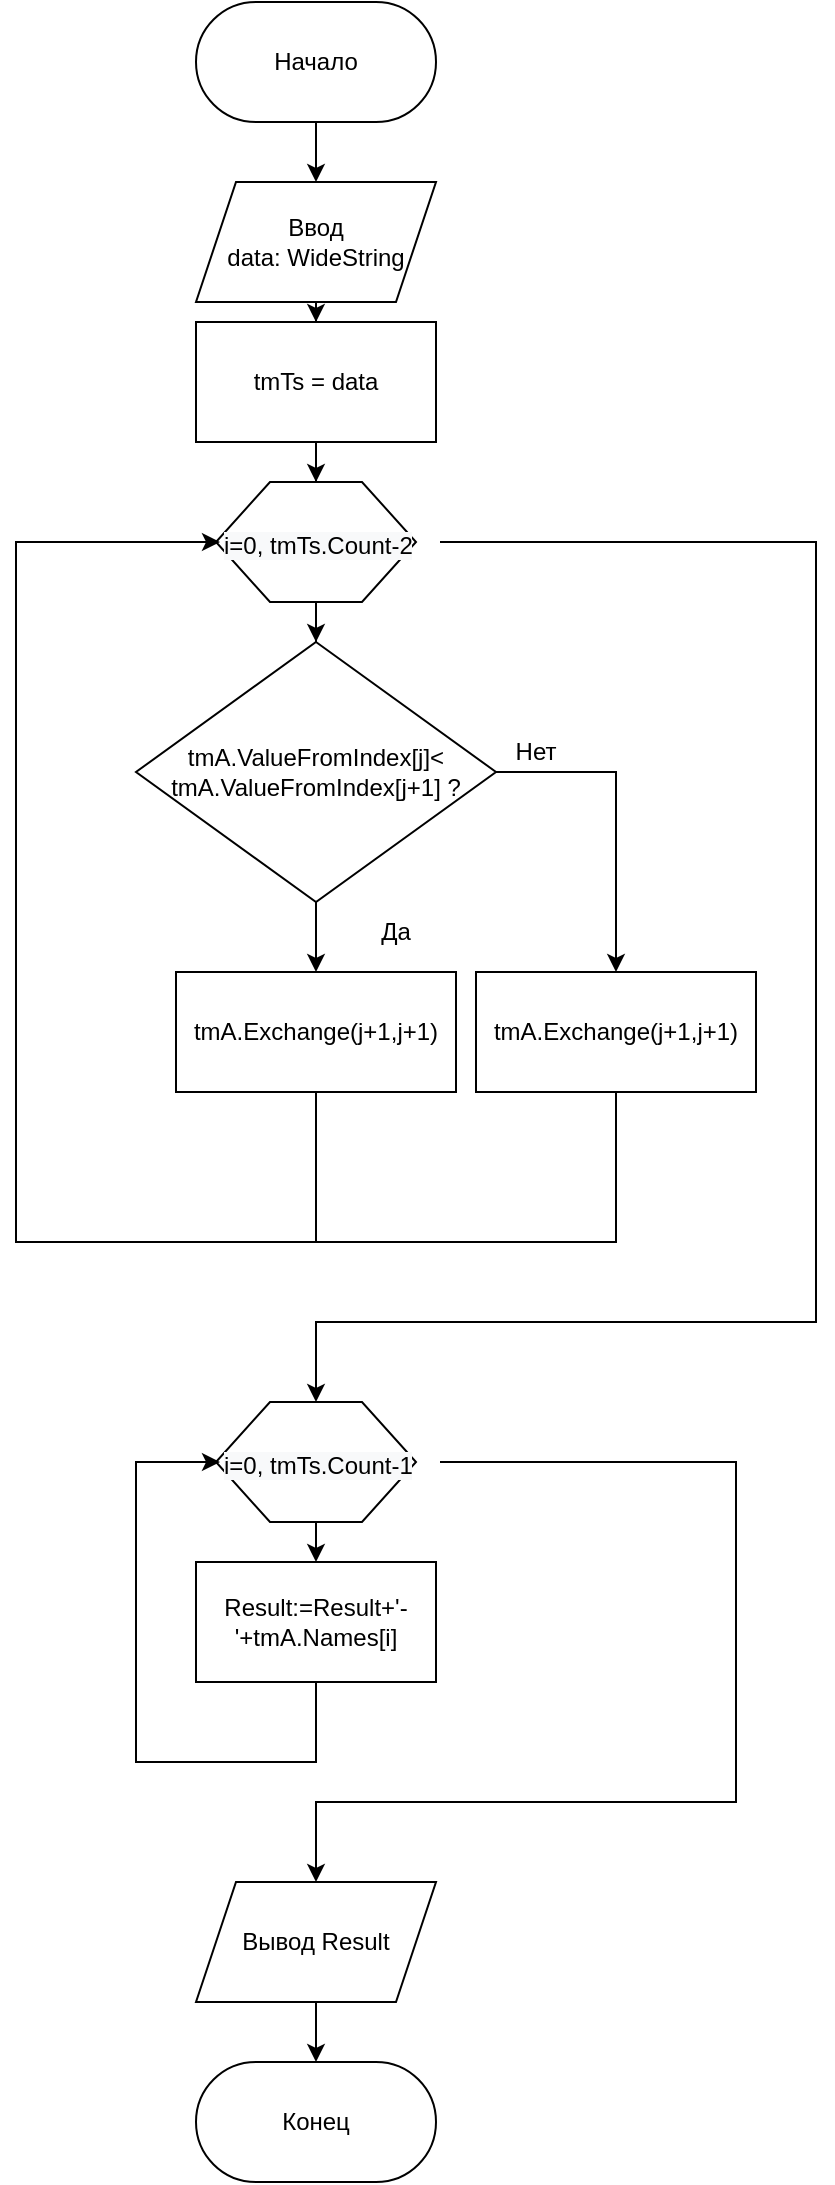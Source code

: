 <mxfile version="18.0.1" type="device"><diagram id="-AdXkmXta9jazJoEzPZL" name="Страница 1"><mxGraphModel dx="1695" dy="1318" grid="1" gridSize="10" guides="1" tooltips="1" connect="1" arrows="1" fold="1" page="1" pageScale="1" pageWidth="827" pageHeight="1169" math="0" shadow="0"><root><mxCell id="0"/><mxCell id="1" parent="0"/><mxCell id="gjS9rASGLTvuJ7XnGoG5-3" value="" style="edgeStyle=orthogonalEdgeStyle;rounded=0;orthogonalLoop=1;jettySize=auto;html=1;" parent="1" source="gjS9rASGLTvuJ7XnGoG5-1" target="gjS9rASGLTvuJ7XnGoG5-2" edge="1"><mxGeometry relative="1" as="geometry"/></mxCell><mxCell id="gjS9rASGLTvuJ7XnGoG5-1" value="Начало" style="rounded=1;whiteSpace=wrap;html=1;arcSize=50;" parent="1" vertex="1"><mxGeometry x="370" y="100" width="120" height="60" as="geometry"/></mxCell><mxCell id="gjS9rASGLTvuJ7XnGoG5-9" value="" style="edgeStyle=orthogonalEdgeStyle;rounded=0;orthogonalLoop=1;jettySize=auto;html=1;" parent="1" source="gjS9rASGLTvuJ7XnGoG5-2" target="gjS9rASGLTvuJ7XnGoG5-7" edge="1"><mxGeometry relative="1" as="geometry"/></mxCell><mxCell id="gjS9rASGLTvuJ7XnGoG5-2" value="Ввод&lt;br&gt;data: WideString" style="shape=parallelogram;perimeter=parallelogramPerimeter;whiteSpace=wrap;html=1;fixedSize=1;" parent="1" vertex="1"><mxGeometry x="370" y="190" width="120" height="60" as="geometry"/></mxCell><mxCell id="gjS9rASGLTvuJ7XnGoG5-13" value="" style="edgeStyle=orthogonalEdgeStyle;rounded=0;orthogonalLoop=1;jettySize=auto;html=1;" parent="1" source="gjS9rASGLTvuJ7XnGoG5-5" target="gjS9rASGLTvuJ7XnGoG5-12" edge="1"><mxGeometry relative="1" as="geometry"/></mxCell><mxCell id="gjS9rASGLTvuJ7XnGoG5-5" value="" style="verticalLabelPosition=bottom;verticalAlign=top;html=1;shape=hexagon;perimeter=hexagonPerimeter2;arcSize=6;size=0.27;" parent="1" vertex="1"><mxGeometry x="380" y="340" width="100" height="60" as="geometry"/></mxCell><mxCell id="gjS9rASGLTvuJ7XnGoG5-10" value="" style="edgeStyle=orthogonalEdgeStyle;rounded=0;orthogonalLoop=1;jettySize=auto;html=1;" parent="1" source="gjS9rASGLTvuJ7XnGoG5-7" target="gjS9rASGLTvuJ7XnGoG5-5" edge="1"><mxGeometry relative="1" as="geometry"/></mxCell><mxCell id="gjS9rASGLTvuJ7XnGoG5-7" value="tmTs = data" style="rounded=0;whiteSpace=wrap;html=1;" parent="1" vertex="1"><mxGeometry x="370" y="260" width="120" height="60" as="geometry"/></mxCell><mxCell id="gjS9rASGLTvuJ7XnGoG5-11" value="&lt;span style=&quot;color: rgb(0, 0, 0); font-family: Helvetica; font-size: 12px; font-style: normal; font-variant-ligatures: normal; font-variant-caps: normal; font-weight: 400; letter-spacing: normal; orphans: 2; text-align: center; text-indent: 0px; text-transform: none; widows: 2; word-spacing: 0px; -webkit-text-stroke-width: 0px; background-color: rgb(248, 249, 250); text-decoration-thickness: initial; text-decoration-style: initial; text-decoration-color: initial; float: none; display: inline !important;&quot;&gt;i=0,&amp;nbsp;tmTs.Count-2&lt;/span&gt;" style="text;whiteSpace=wrap;html=1;" parent="1" vertex="1"><mxGeometry x="382" y="357.5" width="110" height="25" as="geometry"/></mxCell><mxCell id="gjS9rASGLTvuJ7XnGoG5-15" value="" style="edgeStyle=orthogonalEdgeStyle;rounded=0;orthogonalLoop=1;jettySize=auto;html=1;" parent="1" source="gjS9rASGLTvuJ7XnGoG5-12" target="gjS9rASGLTvuJ7XnGoG5-14" edge="1"><mxGeometry relative="1" as="geometry"/></mxCell><mxCell id="gjS9rASGLTvuJ7XnGoG5-12" value="tmA.ValueFromIndex[j]&amp;lt; tmA.ValueFromIndex[j+1] ?" style="rhombus;whiteSpace=wrap;html=1;" parent="1" vertex="1"><mxGeometry x="340" y="420" width="180" height="130" as="geometry"/></mxCell><mxCell id="gjS9rASGLTvuJ7XnGoG5-14" value="tmA.Exchange(j+1,j+1)" style="rounded=0;whiteSpace=wrap;html=1;" parent="1" vertex="1"><mxGeometry x="360" y="585" width="140" height="60" as="geometry"/></mxCell><mxCell id="gjS9rASGLTvuJ7XnGoG5-16" value="Да" style="text;html=1;strokeColor=none;fillColor=none;align=center;verticalAlign=middle;whiteSpace=wrap;rounded=0;" parent="1" vertex="1"><mxGeometry x="440" y="550" width="60" height="30" as="geometry"/></mxCell><mxCell id="gjS9rASGLTvuJ7XnGoG5-20" value="" style="endArrow=classic;html=1;rounded=0;entryX=0;entryY=0.5;entryDx=0;entryDy=0;exitX=0.5;exitY=1;exitDx=0;exitDy=0;" parent="1" source="gjS9rASGLTvuJ7XnGoG5-14" target="gjS9rASGLTvuJ7XnGoG5-11" edge="1"><mxGeometry width="50" height="50" relative="1" as="geometry"><mxPoint x="560" y="650" as="sourcePoint"/><mxPoint x="270" y="480" as="targetPoint"/><Array as="points"><mxPoint x="430" y="720"/><mxPoint x="280" y="720"/><mxPoint x="280" y="370"/></Array></mxGeometry></mxCell><mxCell id="gjS9rASGLTvuJ7XnGoG5-22" value="" style="endArrow=classic;html=1;rounded=0;exitX=1;exitY=0.5;exitDx=0;exitDy=0;" parent="1" source="gjS9rASGLTvuJ7XnGoG5-11" edge="1"><mxGeometry width="50" height="50" relative="1" as="geometry"><mxPoint x="620" y="360" as="sourcePoint"/><mxPoint x="430" y="800" as="targetPoint"/><Array as="points"><mxPoint x="680" y="370"/><mxPoint x="680" y="760"/><mxPoint x="430" y="760"/></Array></mxGeometry></mxCell><mxCell id="gjS9rASGLTvuJ7XnGoG5-23" value="" style="edgeStyle=orthogonalEdgeStyle;rounded=0;orthogonalLoop=1;jettySize=auto;html=1;" parent="1" source="gjS9rASGLTvuJ7XnGoG5-24" edge="1"><mxGeometry relative="1" as="geometry"><mxPoint x="430" y="880" as="targetPoint"/></mxGeometry></mxCell><mxCell id="gjS9rASGLTvuJ7XnGoG5-24" value="" style="verticalLabelPosition=bottom;verticalAlign=top;html=1;shape=hexagon;perimeter=hexagonPerimeter2;arcSize=6;size=0.27;" parent="1" vertex="1"><mxGeometry x="380" y="800" width="100" height="60" as="geometry"/></mxCell><mxCell id="gjS9rASGLTvuJ7XnGoG5-25" value="&lt;span style=&quot;color: rgb(0, 0, 0); font-family: Helvetica; font-size: 12px; font-style: normal; font-variant-ligatures: normal; font-variant-caps: normal; font-weight: 400; letter-spacing: normal; orphans: 2; text-align: center; text-indent: 0px; text-transform: none; widows: 2; word-spacing: 0px; -webkit-text-stroke-width: 0px; background-color: rgb(248, 249, 250); text-decoration-thickness: initial; text-decoration-style: initial; text-decoration-color: initial; float: none; display: inline !important;&quot;&gt;i=0,&amp;nbsp;tmTs.Count-1&lt;/span&gt;" style="text;whiteSpace=wrap;html=1;" parent="1" vertex="1"><mxGeometry x="382" y="817.5" width="110" height="25" as="geometry"/></mxCell><mxCell id="gjS9rASGLTvuJ7XnGoG5-32" value="Result:=Result+'-'+tmA.Names[i]" style="rounded=0;whiteSpace=wrap;html=1;" parent="1" vertex="1"><mxGeometry x="370" y="880" width="120" height="60" as="geometry"/></mxCell><mxCell id="gjS9rASGLTvuJ7XnGoG5-33" value="" style="endArrow=classic;html=1;rounded=0;entryX=0;entryY=0.5;entryDx=0;entryDy=0;exitX=0.5;exitY=1;exitDx=0;exitDy=0;" parent="1" source="gjS9rASGLTvuJ7XnGoG5-32" target="gjS9rASGLTvuJ7XnGoG5-25" edge="1"><mxGeometry width="50" height="50" relative="1" as="geometry"><mxPoint x="620" y="1180" as="sourcePoint"/><mxPoint x="270" y="940" as="targetPoint"/><Array as="points"><mxPoint x="430" y="980"/><mxPoint x="340" y="980"/><mxPoint x="340" y="830"/></Array></mxGeometry></mxCell><mxCell id="gjS9rASGLTvuJ7XnGoG5-35" value="" style="endArrow=classic;html=1;rounded=0;exitX=1;exitY=0.5;exitDx=0;exitDy=0;" parent="1" source="gjS9rASGLTvuJ7XnGoG5-25" edge="1"><mxGeometry width="50" height="50" relative="1" as="geometry"><mxPoint x="620" y="820" as="sourcePoint"/><mxPoint x="430" y="1040" as="targetPoint"/><Array as="points"><mxPoint x="640" y="830"/><mxPoint x="640" y="1000"/><mxPoint x="430" y="1000"/></Array></mxGeometry></mxCell><mxCell id="gjS9rASGLTvuJ7XnGoG5-38" value="" style="edgeStyle=orthogonalEdgeStyle;rounded=0;orthogonalLoop=1;jettySize=auto;html=1;" parent="1" source="gjS9rASGLTvuJ7XnGoG5-36" target="gjS9rASGLTvuJ7XnGoG5-37" edge="1"><mxGeometry relative="1" as="geometry"/></mxCell><mxCell id="gjS9rASGLTvuJ7XnGoG5-36" value="Вывод Result" style="shape=parallelogram;perimeter=parallelogramPerimeter;whiteSpace=wrap;html=1;fixedSize=1;" parent="1" vertex="1"><mxGeometry x="370" y="1040" width="120" height="60" as="geometry"/></mxCell><mxCell id="gjS9rASGLTvuJ7XnGoG5-37" value="Конец" style="rounded=1;whiteSpace=wrap;html=1;arcSize=50;" parent="1" vertex="1"><mxGeometry x="370" y="1130" width="120" height="60" as="geometry"/></mxCell><mxCell id="6cHRZqHFwaZDtvNk-DGC-1" value="tmA.Exchange(j+1,j+1)" style="rounded=0;whiteSpace=wrap;html=1;" vertex="1" parent="1"><mxGeometry x="510" y="585" width="140" height="60" as="geometry"/></mxCell><mxCell id="6cHRZqHFwaZDtvNk-DGC-2" value="Нет" style="text;html=1;strokeColor=none;fillColor=none;align=center;verticalAlign=middle;whiteSpace=wrap;rounded=0;" vertex="1" parent="1"><mxGeometry x="510" y="460" width="60" height="30" as="geometry"/></mxCell><mxCell id="6cHRZqHFwaZDtvNk-DGC-3" value="" style="endArrow=classic;html=1;rounded=0;exitX=1;exitY=0.5;exitDx=0;exitDy=0;" edge="1" parent="1" source="gjS9rASGLTvuJ7XnGoG5-12" target="6cHRZqHFwaZDtvNk-DGC-1"><mxGeometry width="50" height="50" relative="1" as="geometry"><mxPoint x="600" y="500" as="sourcePoint"/><mxPoint x="650" y="450" as="targetPoint"/><Array as="points"><mxPoint x="580" y="485"/></Array></mxGeometry></mxCell><mxCell id="6cHRZqHFwaZDtvNk-DGC-4" value="" style="endArrow=none;html=1;rounded=0;exitX=0.5;exitY=1;exitDx=0;exitDy=0;endFill=0;" edge="1" parent="1" source="6cHRZqHFwaZDtvNk-DGC-1"><mxGeometry width="50" height="50" relative="1" as="geometry"><mxPoint x="530" y="740" as="sourcePoint"/><mxPoint x="430" y="720" as="targetPoint"/><Array as="points"><mxPoint x="580" y="720"/></Array></mxGeometry></mxCell></root></mxGraphModel></diagram></mxfile>